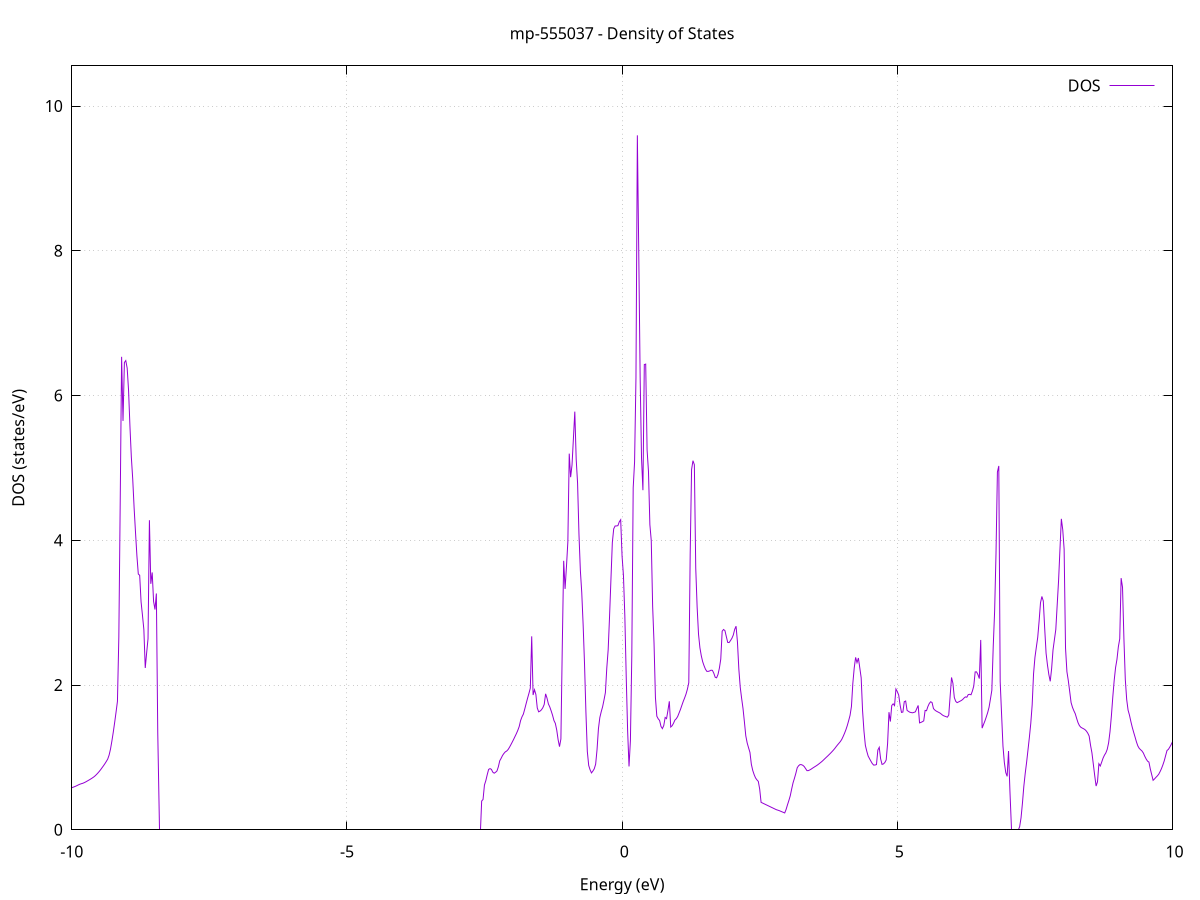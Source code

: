 set title 'mp-555037 - Density of States'
set xlabel 'Energy (eV)'
set ylabel 'DOS (states/eV)'
set grid
set xrange [-10:10]
set yrange [0:10.555]
set xzeroaxis lt -1
set terminal png size 800,600
set output 'mp-555037_dos_gnuplot.png'
plot '-' using 1:2 with lines title 'DOS'
-33.697300 0.000000
-33.672000 0.000000
-33.646700 0.000000
-33.621500 0.000000
-33.596200 0.000000
-33.571000 0.000000
-33.545700 0.000000
-33.520400 0.000000
-33.495200 0.000000
-33.469900 0.000000
-33.444700 0.000000
-33.419400 0.000000
-33.394100 0.000000
-33.368900 0.000000
-33.343600 0.000000
-33.318400 0.000000
-33.293100 0.000000
-33.267800 0.000000
-33.242600 0.000000
-33.217300 0.000000
-33.192100 0.000000
-33.166800 0.000000
-33.141500 0.000000
-33.116300 0.000000
-33.091000 0.000000
-33.065800 0.000000
-33.040500 0.000000
-33.015300 0.000000
-32.990000 0.000000
-32.964700 0.000000
-32.939500 0.000000
-32.914200 0.000000
-32.889000 0.000000
-32.863700 0.000000
-32.838400 0.000000
-32.813200 0.000000
-32.787900 0.000000
-32.762700 0.000000
-32.737400 0.000000
-32.712100 0.000000
-32.686900 0.000000
-32.661600 0.000000
-32.636400 0.000000
-32.611100 0.000000
-32.585800 0.000000
-32.560600 0.000000
-32.535300 0.000000
-32.510100 0.000000
-32.484800 0.000000
-32.459600 0.000000
-32.434300 0.000000
-32.409000 0.000000
-32.383800 0.000000
-32.358500 0.000000
-32.333300 0.000000
-32.308000 0.000000
-32.282700 0.000000
-32.257500 0.000000
-32.232200 0.000000
-32.207000 0.000000
-32.181700 0.000000
-32.156400 0.000000
-32.131200 0.000000
-32.105900 0.000000
-32.080700 0.000000
-32.055400 0.000000
-32.030100 0.000000
-32.004900 0.000000
-31.979600 0.000000
-31.954400 0.000000
-31.929100 0.000000
-31.903800 0.000000
-31.878600 0.000000
-31.853300 0.000000
-31.828100 0.000000
-31.802800 0.000000
-31.777600 0.000000
-31.752300 0.000000
-31.727000 0.000000
-31.701800 0.000000
-31.676500 0.000000
-31.651300 0.000000
-31.626000 0.000000
-31.600700 0.000000
-31.575500 0.000000
-31.550200 0.000000
-31.525000 0.000000
-31.499700 0.000000
-31.474400 0.000000
-31.449200 0.000000
-31.423900 0.000000
-31.398700 11.119200
-31.373400 16.165700
-31.348100 16.963700
-31.322900 7.646800
-31.297600 8.589100
-31.272400 9.965800
-31.247100 12.276600
-31.221800 16.654300
-31.196600 27.971800
-31.171300 17.154400
-31.146100 14.366000
-31.120800 24.128400
-31.095600 72.567400
-31.070300 0.000000
-31.045000 0.000000
-31.019800 0.000000
-30.994500 0.000000
-30.969300 0.000000
-30.944000 0.000000
-30.918700 0.000000
-30.893500 0.000000
-30.868200 0.000000
-30.843000 0.000000
-30.817700 0.000000
-30.792400 0.000000
-30.767200 0.000000
-30.741900 0.000000
-30.716700 0.000000
-30.691400 0.000000
-30.666100 0.000000
-30.640900 0.000000
-30.615600 0.000000
-30.590400 0.000000
-30.565100 0.000000
-30.539800 0.000000
-30.514600 0.000000
-30.489300 0.000000
-30.464100 0.000000
-30.438800 0.000000
-30.413600 0.000000
-30.388300 0.000000
-30.363000 0.000000
-30.337800 0.000000
-30.312500 0.000000
-30.287300 0.000000
-30.262000 0.000000
-30.236700 0.000000
-30.211500 0.000000
-30.186200 0.000000
-30.161000 0.000000
-30.135700 0.000000
-30.110400 0.000000
-30.085200 0.000000
-30.059900 0.000000
-30.034700 0.000000
-30.009400 0.000000
-29.984100 0.000000
-29.958900 0.000000
-29.933600 0.000000
-29.908400 0.000000
-29.883100 0.000000
-29.857800 0.000000
-29.832600 0.000000
-29.807300 0.000000
-29.782100 0.000000
-29.756800 0.000000
-29.731600 0.000000
-29.706300 0.000000
-29.681000 0.000000
-29.655800 0.000000
-29.630500 0.000000
-29.605300 0.000000
-29.580000 0.000000
-29.554700 0.000000
-29.529500 0.000000
-29.504200 0.000000
-29.479000 0.000000
-29.453700 0.000000
-29.428400 0.000000
-29.403200 0.000000
-29.377900 0.000000
-29.352700 0.000000
-29.327400 0.000000
-29.302100 0.000000
-29.276900 0.000000
-29.251600 0.000000
-29.226400 0.000000
-29.201100 0.000000
-29.175800 0.000000
-29.150600 0.000000
-29.125300 0.000000
-29.100100 0.000000
-29.074800 0.000000
-29.049600 0.000000
-29.024300 0.000000
-28.999000 0.000000
-28.973800 0.000000
-28.948500 0.000000
-28.923300 0.000000
-28.898000 0.000000
-28.872700 0.000000
-28.847500 0.000000
-28.822200 0.000000
-28.797000 0.000000
-28.771700 0.000000
-28.746400 0.000000
-28.721200 0.000000
-28.695900 0.000000
-28.670700 0.000000
-28.645400 0.000000
-28.620100 0.000000
-28.594900 0.000000
-28.569600 0.000000
-28.544400 0.000000
-28.519100 0.000000
-28.493800 0.000000
-28.468600 0.000000
-28.443300 0.000000
-28.418100 0.000000
-28.392800 0.000000
-28.367600 0.000000
-28.342300 0.000000
-28.317000 0.000000
-28.291800 0.000000
-28.266500 0.000000
-28.241300 0.000000
-28.216000 0.000000
-28.190700 0.000000
-28.165500 0.000000
-28.140200 0.000000
-28.115000 0.000000
-28.089700 0.000000
-28.064400 0.000000
-28.039200 0.000000
-28.013900 0.000000
-27.988700 0.000000
-27.963400 0.000000
-27.938100 0.000000
-27.912900 0.000000
-27.887600 0.000000
-27.862400 0.000000
-27.837100 0.000000
-27.811800 0.000000
-27.786600 0.000000
-27.761300 0.000000
-27.736100 0.000000
-27.710800 0.000000
-27.685600 0.000000
-27.660300 0.000000
-27.635000 0.000000
-27.609800 0.000000
-27.584500 0.000000
-27.559300 0.000000
-27.534000 0.000000
-27.508700 0.000000
-27.483500 0.000000
-27.458200 0.000000
-27.433000 0.000000
-27.407700 0.000000
-27.382400 0.000000
-27.357200 0.000000
-27.331900 0.000000
-27.306700 0.000000
-27.281400 0.000000
-27.256100 0.000000
-27.230900 0.000000
-27.205600 0.000000
-27.180400 0.000000
-27.155100 0.000000
-27.129800 0.000000
-27.104600 0.000000
-27.079300 0.000000
-27.054100 0.000000
-27.028800 0.000000
-27.003600 0.000000
-26.978300 0.000000
-26.953000 0.000000
-26.927800 0.000000
-26.902500 0.000000
-26.877300 0.000000
-26.852000 0.000000
-26.826700 0.000000
-26.801500 0.000000
-26.776200 0.000000
-26.751000 0.000000
-26.725700 0.000000
-26.700400 0.000000
-26.675200 0.000000
-26.649900 0.000000
-26.624700 0.000000
-26.599400 0.000000
-26.574100 0.000000
-26.548900 0.000000
-26.523600 0.000000
-26.498400 0.000000
-26.473100 0.000000
-26.447800 0.000000
-26.422600 0.000000
-26.397300 0.000000
-26.372100 0.000000
-26.346800 0.000000
-26.321600 0.000000
-26.296300 0.000000
-26.271000 0.000000
-26.245800 0.000000
-26.220500 0.000000
-26.195300 0.000000
-26.170000 0.000000
-26.144700 0.000000
-26.119500 0.000000
-26.094200 0.000000
-26.069000 0.000000
-26.043700 0.000000
-26.018400 0.000000
-25.993200 0.000000
-25.967900 0.000000
-25.942700 0.000000
-25.917400 0.000000
-25.892100 0.000000
-25.866900 0.000000
-25.841600 0.000000
-25.816400 0.000000
-25.791100 0.000000
-25.765800 0.000000
-25.740600 0.000000
-25.715300 0.000000
-25.690100 0.000000
-25.664800 0.000000
-25.639600 0.000000
-25.614300 0.000000
-25.589000 0.000000
-25.563800 0.000000
-25.538500 0.000000
-25.513300 0.000000
-25.488000 0.000000
-25.462700 0.000000
-25.437500 0.000000
-25.412200 0.000000
-25.387000 0.000000
-25.361700 0.000000
-25.336400 0.000000
-25.311200 0.000000
-25.285900 0.000000
-25.260700 0.000000
-25.235400 0.000000
-25.210100 0.000000
-25.184900 0.000000
-25.159600 0.000000
-25.134400 0.000000
-25.109100 0.000000
-25.083800 0.000000
-25.058600 0.000000
-25.033300 0.000000
-25.008100 0.000000
-24.982800 0.000000
-24.957600 0.000000
-24.932300 0.000000
-24.907000 0.000000
-24.881800 0.000000
-24.856500 0.000000
-24.831300 0.000000
-24.806000 0.000000
-24.780700 0.000000
-24.755500 0.000000
-24.730200 0.000000
-24.705000 0.000000
-24.679700 0.000000
-24.654400 0.000000
-24.629200 0.000000
-24.603900 0.000000
-24.578700 0.000000
-24.553400 0.000000
-24.528100 0.000000
-24.502900 0.000000
-24.477600 0.000000
-24.452400 0.000000
-24.427100 0.000000
-24.401800 0.000000
-24.376600 0.000000
-24.351300 0.000000
-24.326100 0.000000
-24.300800 0.000000
-24.275600 0.000000
-24.250300 0.000000
-24.225000 0.000000
-24.199800 0.000000
-24.174500 0.000000
-24.149300 0.000000
-24.124000 0.000000
-24.098700 0.000000
-24.073500 0.000000
-24.048200 0.000000
-24.023000 0.000000
-23.997700 0.000000
-23.972400 0.000000
-23.947200 0.000000
-23.921900 0.000000
-23.896700 0.000000
-23.871400 0.000000
-23.846100 0.000000
-23.820900 0.000000
-23.795600 0.000000
-23.770400 0.000000
-23.745100 0.000000
-23.719800 0.000000
-23.694600 0.000000
-23.669300 0.000000
-23.644100 0.000000
-23.618800 0.000000
-23.593600 0.000000
-23.568300 0.000000
-23.543000 0.000000
-23.517800 0.000000
-23.492500 0.000000
-23.467300 0.000000
-23.442000 0.000000
-23.416700 0.000000
-23.391500 0.000000
-23.366200 0.000000
-23.341000 0.000000
-23.315700 0.000000
-23.290400 0.000000
-23.265200 0.000000
-23.239900 0.000000
-23.214700 0.000000
-23.189400 0.000000
-23.164100 0.000000
-23.138900 0.000000
-23.113600 0.000000
-23.088400 0.000000
-23.063100 0.000000
-23.037900 0.000000
-23.012600 0.000000
-22.987300 0.000000
-22.962100 0.000000
-22.936800 0.000000
-22.911600 0.000000
-22.886300 0.000000
-22.861000 0.000000
-22.835800 0.000000
-22.810500 0.000000
-22.785300 0.000000
-22.760000 0.000000
-22.734700 0.000000
-22.709500 0.000000
-22.684200 0.000000
-22.659000 0.000000
-22.633700 0.000000
-22.608400 0.000000
-22.583200 0.000000
-22.557900 0.000000
-22.532700 0.000000
-22.507400 0.000000
-22.482100 0.000000
-22.456900 0.000000
-22.431600 0.000000
-22.406400 0.000000
-22.381100 0.000000
-22.355900 0.000000
-22.330600 0.000000
-22.305300 0.000000
-22.280100 0.000000
-22.254800 0.000000
-22.229600 0.000000
-22.204300 0.000000
-22.179000 0.000000
-22.153800 0.000000
-22.128500 0.000000
-22.103300 0.000000
-22.078000 0.000000
-22.052700 0.000000
-22.027500 0.000000
-22.002200 0.000000
-21.977000 0.000000
-21.951700 0.000000
-21.926400 0.000000
-21.901200 0.000000
-21.875900 0.000000
-21.850700 0.000000
-21.825400 0.000000
-21.800100 0.000000
-21.774900 0.000000
-21.749600 0.000000
-21.724400 0.000000
-21.699100 0.000000
-21.673900 0.000000
-21.648600 0.000000
-21.623300 0.000000
-21.598100 0.000000
-21.572800 0.000000
-21.547600 0.000000
-21.522300 0.000000
-21.497000 0.000000
-21.471800 0.000000
-21.446500 0.000000
-21.421300 0.000000
-21.396000 0.000000
-21.370700 0.000000
-21.345500 0.000000
-21.320200 0.000000
-21.295000 0.000000
-21.269700 0.000000
-21.244400 0.000000
-21.219200 0.000000
-21.193900 0.000000
-21.168700 0.000000
-21.143400 0.000000
-21.118100 0.000000
-21.092900 0.000000
-21.067600 0.000000
-21.042400 0.000000
-21.017100 0.000000
-20.991900 0.000000
-20.966600 0.000000
-20.941300 0.000000
-20.916100 0.000000
-20.890800 0.000000
-20.865600 0.000000
-20.840300 0.000000
-20.815000 0.000000
-20.789800 0.000000
-20.764500 0.000000
-20.739300 0.000000
-20.714000 0.000000
-20.688700 0.000000
-20.663500 0.000000
-20.638200 0.000000
-20.613000 0.000000
-20.587700 0.000000
-20.562400 0.000000
-20.537200 0.000000
-20.511900 0.000000
-20.486700 0.000000
-20.461400 0.000000
-20.436100 0.000000
-20.410900 0.000000
-20.385600 0.000000
-20.360400 0.000000
-20.335100 0.000000
-20.309900 0.000000
-20.284600 0.000000
-20.259300 0.000000
-20.234100 0.000000
-20.208800 0.000000
-20.183600 0.000000
-20.158300 0.000000
-20.133000 0.000000
-20.107800 0.000000
-20.082500 0.000000
-20.057300 0.000000
-20.032000 0.000000
-20.006700 0.000000
-19.981500 0.000000
-19.956200 0.000000
-19.931000 0.000000
-19.905700 0.000000
-19.880400 0.000000
-19.855200 0.000000
-19.829900 0.000000
-19.804700 0.000000
-19.779400 0.000000
-19.754100 0.000000
-19.728900 0.000000
-19.703600 0.000000
-19.678400 0.000000
-19.653100 0.000000
-19.627900 0.000000
-19.602600 0.000000
-19.577300 0.000000
-19.552100 0.000000
-19.526800 0.000000
-19.501600 0.000000
-19.476300 0.000000
-19.451000 0.000000
-19.425800 0.000000
-19.400500 0.000000
-19.375300 0.000000
-19.350000 0.000000
-19.324700 0.000000
-19.299500 0.000000
-19.274200 0.000000
-19.249000 0.000000
-19.223700 0.000000
-19.198400 0.000000
-19.173200 0.000000
-19.147900 0.000000
-19.122700 0.000000
-19.097400 0.000000
-19.072100 0.000000
-19.046900 0.000000
-19.021600 0.000000
-18.996400 0.000000
-18.971100 0.000000
-18.945900 0.000000
-18.920600 0.000000
-18.895300 0.000000
-18.870100 0.000000
-18.844800 0.000000
-18.819600 0.000000
-18.794300 0.000000
-18.769000 0.000000
-18.743800 0.000000
-18.718500 0.000000
-18.693300 0.000000
-18.668000 0.000000
-18.642700 0.000000
-18.617500 0.000000
-18.592200 0.000000
-18.567000 0.000000
-18.541700 0.000000
-18.516400 0.000000
-18.491200 0.000000
-18.465900 0.000000
-18.440700 0.000000
-18.415400 0.000000
-18.390100 0.000000
-18.364900 0.000000
-18.339600 0.000000
-18.314400 0.000000
-18.289100 0.000000
-18.263900 0.000000
-18.238600 0.000000
-18.213300 0.000000
-18.188100 0.000000
-18.162800 0.000000
-18.137600 0.000000
-18.112300 0.000000
-18.087000 0.000000
-18.061800 0.000000
-18.036500 0.000000
-18.011300 0.000000
-17.986000 0.000000
-17.960700 0.000000
-17.935500 0.000000
-17.910200 0.000000
-17.885000 0.000000
-17.859700 0.000000
-17.834400 0.000000
-17.809200 0.000000
-17.783900 0.000000
-17.758700 0.000000
-17.733400 0.000000
-17.708100 0.000000
-17.682900 0.000000
-17.657600 0.000000
-17.632400 0.000000
-17.607100 0.000000
-17.581900 0.000000
-17.556600 0.000000
-17.531300 0.000000
-17.506100 0.000000
-17.480800 0.000000
-17.455600 0.000000
-17.430300 0.000000
-17.405000 0.000000
-17.379800 0.000000
-17.354500 0.000000
-17.329300 0.000000
-17.304000 0.000000
-17.278700 0.000000
-17.253500 0.000000
-17.228200 0.000000
-17.203000 0.000000
-17.177700 0.000000
-17.152400 0.000000
-17.127200 0.000000
-17.101900 0.000000
-17.076700 0.000000
-17.051400 0.000000
-17.026100 0.000000
-17.000900 0.000000
-16.975600 0.000000
-16.950400 0.000000
-16.925100 0.000000
-16.899900 0.000000
-16.874600 0.000000
-16.849300 0.000000
-16.824100 0.000000
-16.798800 0.000000
-16.773600 0.000000
-16.748300 0.000000
-16.723000 0.000000
-16.697800 0.000000
-16.672500 0.000000
-16.647300 0.000000
-16.622000 0.000000
-16.596700 0.000000
-16.571500 0.000000
-16.546200 0.000000
-16.521000 0.000000
-16.495700 0.000000
-16.470400 0.000000
-16.445200 0.000000
-16.419900 0.000000
-16.394700 0.000000
-16.369400 0.000000
-16.344100 0.000000
-16.318900 0.000000
-16.293600 0.000000
-16.268400 0.000000
-16.243100 0.000000
-16.217900 0.000000
-16.192600 0.000000
-16.167300 0.000000
-16.142100 0.000000
-16.116800 0.000000
-16.091600 0.000000
-16.066300 0.000000
-16.041000 0.000000
-16.015800 0.000000
-15.990500 0.000000
-15.965300 0.000000
-15.940000 0.000000
-15.914700 0.000000
-15.889500 0.000000
-15.864200 0.000000
-15.839000 0.000000
-15.813700 0.000000
-15.788400 0.000000
-15.763200 0.000000
-15.737900 0.000000
-15.712700 0.000000
-15.687400 0.000000
-15.662100 0.000000
-15.636900 0.000000
-15.611600 0.000000
-15.586400 0.000000
-15.561100 0.000000
-15.535900 0.000000
-15.510600 0.000000
-15.485300 0.000000
-15.460100 0.000000
-15.434800 0.000000
-15.409600 0.000000
-15.384300 0.000000
-15.359000 0.000000
-15.333800 0.000000
-15.308500 0.000000
-15.283300 0.000000
-15.258000 0.000000
-15.232700 0.000000
-15.207500 0.000000
-15.182200 0.000000
-15.157000 0.000000
-15.131700 0.000000
-15.106400 0.000000
-15.081200 0.000000
-15.055900 0.000000
-15.030700 0.000000
-15.005400 0.000000
-14.980100 0.000000
-14.954900 0.000000
-14.929600 0.000000
-14.904400 0.000000
-14.879100 0.000000
-14.853900 0.000000
-14.828600 0.000000
-14.803300 0.000000
-14.778100 0.000000
-14.752800 0.000000
-14.727600 0.000000
-14.702300 0.000000
-14.677000 0.000000
-14.651800 0.000000
-14.626500 0.000000
-14.601300 0.000000
-14.576000 0.000000
-14.550700 0.000000
-14.525500 0.000000
-14.500200 0.000000
-14.475000 0.000000
-14.449700 0.000000
-14.424400 0.000000
-14.399200 0.000000
-14.373900 0.000000
-14.348700 0.000000
-14.323400 0.000000
-14.298100 0.000000
-14.272900 0.000000
-14.247600 0.000000
-14.222400 0.000000
-14.197100 0.000000
-14.171900 0.000000
-14.146600 0.000000
-14.121300 0.000000
-14.096100 0.000000
-14.070800 0.000000
-14.045600 0.000000
-14.020300 0.000000
-13.995000 0.000000
-13.969800 0.000000
-13.944500 0.000000
-13.919300 0.000000
-13.894000 0.000000
-13.868700 0.000000
-13.843500 0.000000
-13.818200 0.000000
-13.793000 0.000000
-13.767700 0.000000
-13.742400 0.000000
-13.717200 0.000000
-13.691900 0.000000
-13.666700 0.000000
-13.641400 0.000000
-13.616100 0.000000
-13.590900 0.000000
-13.565600 0.000000
-13.540400 0.000000
-13.515100 0.000000
-13.489900 0.000000
-13.464600 0.000000
-13.439300 0.000000
-13.414100 0.000000
-13.388800 0.000000
-13.363600 0.000000
-13.338300 0.000000
-13.313000 0.000000
-13.287800 0.000000
-13.262500 0.000000
-13.237300 0.000000
-13.212000 0.000000
-13.186700 0.000000
-13.161500 0.000000
-13.136200 0.000000
-13.111000 0.000000
-13.085700 0.000000
-13.060400 0.000000
-13.035200 0.000000
-13.009900 0.000000
-12.984700 0.000000
-12.959400 0.000000
-12.934200 0.000000
-12.908900 0.000000
-12.883600 0.000000
-12.858400 0.000000
-12.833100 0.000000
-12.807900 0.000000
-12.782600 0.000000
-12.757300 0.000000
-12.732100 0.000000
-12.706800 0.000000
-12.681600 0.000000
-12.656300 0.000000
-12.631000 0.000000
-12.605800 0.000000
-12.580500 0.000000
-12.555300 0.000000
-12.530000 0.000000
-12.504700 0.000000
-12.479500 0.000000
-12.454200 0.000000
-12.429000 0.000000
-12.403700 0.000000
-12.378400 0.000000
-12.353200 0.000000
-12.327900 0.000000
-12.302700 0.000000
-12.277400 0.000000
-12.252200 0.000000
-12.226900 0.000000
-12.201600 0.000000
-12.176400 0.000000
-12.151100 0.000000
-12.125900 0.000000
-12.100600 0.000000
-12.075300 0.000000
-12.050100 0.000000
-12.024800 0.000000
-11.999600 0.000000
-11.974300 0.000000
-11.949000 0.000000
-11.923800 0.000000
-11.898500 0.000000
-11.873300 0.000000
-11.848000 0.000000
-11.822700 0.000000
-11.797500 0.000000
-11.772200 0.000000
-11.747000 0.000000
-11.721700 0.000000
-11.696400 0.000000
-11.671200 0.000000
-11.645900 0.000000
-11.620700 0.000000
-11.595400 0.000000
-11.570200 0.000000
-11.544900 0.000000
-11.519600 0.000000
-11.494400 0.000000
-11.469100 0.000000
-11.443900 0.000000
-11.418600 0.000000
-11.393300 0.000000
-11.368100 0.000000
-11.342800 0.000000
-11.317600 0.000000
-11.292300 0.000000
-11.267000 0.000000
-11.241800 0.000000
-11.216500 0.000000
-11.191300 0.000000
-11.166000 0.000000
-11.140700 0.000000
-11.115500 0.000000
-11.090200 0.000000
-11.065000 0.000000
-11.039700 0.000000
-11.014400 0.000000
-10.989200 0.000000
-10.963900 0.000000
-10.938700 0.000000
-10.913400 0.000000
-10.888200 0.000000
-10.862900 0.000000
-10.837600 0.000000
-10.812400 0.000000
-10.787100 0.000000
-10.761900 0.000000
-10.736600 0.000000
-10.711300 0.000000
-10.686100 0.000000
-10.660800 0.000000
-10.635600 0.000000
-10.610300 0.000000
-10.585000 0.000000
-10.559800 0.000000
-10.534500 0.136400
-10.509300 0.309400
-10.484000 0.471600
-10.458700 0.473500
-10.433500 0.512300
-10.408200 0.524600
-10.383000 0.518500
-10.357700 0.504600
-10.332400 0.511200
-10.307200 0.529000
-10.281900 0.544100
-10.256700 0.543400
-10.231400 0.540400
-10.206200 0.535200
-10.180900 0.539900
-10.155600 0.547400
-10.130400 0.558300
-10.105100 0.569500
-10.079900 0.576400
-10.054600 0.577500
-10.029300 0.577200
-10.004100 0.580100
-9.978800 0.587100
-9.953600 0.594400
-9.928300 0.602500
-9.903000 0.611500
-9.877800 0.621300
-9.852500 0.629500
-9.827300 0.636400
-9.802000 0.641800
-9.776700 0.650000
-9.751500 0.659400
-9.726200 0.670300
-9.701000 0.681400
-9.675700 0.692600
-9.650400 0.704400
-9.625200 0.716900
-9.599900 0.730300
-9.574700 0.746300
-9.549400 0.765200
-9.524200 0.785800
-9.498900 0.808200
-9.473600 0.832600
-9.448400 0.859100
-9.423100 0.885600
-9.397900 0.913800
-9.372600 0.944300
-9.347300 0.976800
-9.322100 1.031700
-9.296800 1.114100
-9.271600 1.225400
-9.246300 1.348500
-9.221000 1.482600
-9.195800 1.625500
-9.170500 1.774500
-9.145300 2.660000
-9.120000 4.532600
-9.094700 6.534900
-9.069500 5.649100
-9.044200 6.456800
-9.019000 6.483000
-8.993700 6.378700
-8.968400 6.070400
-8.943200 5.573600
-8.917900 5.147700
-8.892700 4.843200
-8.867400 4.444900
-8.842200 4.107600
-8.816900 3.787000
-8.791600 3.533700
-8.766400 3.516500
-8.741100 3.148300
-8.715900 2.964100
-8.690600 2.767100
-8.665300 2.235600
-8.640100 2.442800
-8.614800 2.639500
-8.589600 4.277700
-8.564300 3.398700
-8.539000 3.555700
-8.513800 3.155300
-8.488500 3.043300
-8.463300 3.264700
-8.438000 1.339300
-8.412700 0.000000
-8.387500 0.000000
-8.362200 0.000000
-8.337000 0.000000
-8.311700 0.000000
-8.286400 0.000000
-8.261200 0.000000
-8.235900 0.000000
-8.210700 0.000000
-8.185400 0.000000
-8.160200 0.000000
-8.134900 0.000000
-8.109600 0.000000
-8.084400 0.000000
-8.059100 0.000000
-8.033900 0.000000
-8.008600 0.000000
-7.983300 0.000000
-7.958100 0.000000
-7.932800 0.000000
-7.907600 0.000000
-7.882300 0.000000
-7.857000 0.000000
-7.831800 0.000000
-7.806500 0.000000
-7.781300 0.000000
-7.756000 0.000000
-7.730700 0.000000
-7.705500 0.000000
-7.680200 0.000000
-7.655000 0.000000
-7.629700 0.000000
-7.604400 0.000000
-7.579200 0.000000
-7.553900 0.000000
-7.528700 0.000000
-7.503400 0.000000
-7.478200 0.000000
-7.452900 0.000000
-7.427600 0.000000
-7.402400 0.000000
-7.377100 0.000000
-7.351900 0.000000
-7.326600 0.000000
-7.301300 0.000000
-7.276100 0.000000
-7.250800 0.000000
-7.225600 0.000000
-7.200300 0.000000
-7.175000 0.000000
-7.149800 0.000000
-7.124500 0.000000
-7.099300 0.000000
-7.074000 0.000000
-7.048700 0.000000
-7.023500 0.000000
-6.998200 0.000000
-6.973000 0.000000
-6.947700 0.000000
-6.922400 0.000000
-6.897200 0.000000
-6.871900 0.000000
-6.846700 0.000000
-6.821400 0.000000
-6.796200 0.000000
-6.770900 0.000000
-6.745600 0.000000
-6.720400 0.000000
-6.695100 0.000000
-6.669900 0.000000
-6.644600 0.000000
-6.619300 0.000000
-6.594100 0.000000
-6.568800 0.000000
-6.543600 0.000000
-6.518300 0.000000
-6.493000 0.000000
-6.467800 0.000000
-6.442500 0.000000
-6.417300 0.000000
-6.392000 0.000000
-6.366700 0.000000
-6.341500 0.000000
-6.316200 0.000000
-6.291000 0.000000
-6.265700 0.000000
-6.240400 0.000000
-6.215200 0.000000
-6.189900 0.000000
-6.164700 0.000000
-6.139400 0.000000
-6.114200 0.000000
-6.088900 0.000000
-6.063600 0.000000
-6.038400 0.000000
-6.013100 0.000000
-5.987900 0.000000
-5.962600 0.000000
-5.937300 0.000000
-5.912100 0.000000
-5.886800 0.000000
-5.861600 0.000000
-5.836300 0.000000
-5.811000 0.000000
-5.785800 0.000000
-5.760500 0.000000
-5.735300 0.000000
-5.710000 0.000000
-5.684700 0.000000
-5.659500 0.000000
-5.634200 0.000000
-5.609000 0.000000
-5.583700 0.000000
-5.558400 0.000000
-5.533200 0.000000
-5.507900 0.000000
-5.482700 0.000000
-5.457400 0.000000
-5.432200 0.000000
-5.406900 0.000000
-5.381600 0.000000
-5.356400 0.000000
-5.331100 0.000000
-5.305900 0.000000
-5.280600 0.000000
-5.255300 0.000000
-5.230100 0.000000
-5.204800 0.000000
-5.179600 0.000000
-5.154300 0.000000
-5.129000 0.000000
-5.103800 0.000000
-5.078500 0.000000
-5.053300 0.000000
-5.028000 0.000000
-5.002700 0.000000
-4.977500 0.000000
-4.952200 0.000000
-4.927000 0.000000
-4.901700 0.000000
-4.876400 0.000000
-4.851200 0.000000
-4.825900 0.000000
-4.800700 0.000000
-4.775400 0.000000
-4.750200 0.000000
-4.724900 0.000000
-4.699600 0.000000
-4.674400 0.000000
-4.649100 0.000000
-4.623900 0.000000
-4.598600 0.000000
-4.573300 0.000000
-4.548100 0.000000
-4.522800 0.000000
-4.497600 0.000000
-4.472300 0.000000
-4.447000 0.000000
-4.421800 0.000000
-4.396500 0.000000
-4.371300 0.000000
-4.346000 0.000000
-4.320700 0.000000
-4.295500 0.000000
-4.270200 0.000000
-4.245000 0.000000
-4.219700 0.000000
-4.194400 0.000000
-4.169200 0.000000
-4.143900 0.000000
-4.118700 0.000000
-4.093400 0.000000
-4.068200 0.000000
-4.042900 0.000000
-4.017600 0.000000
-3.992400 0.000000
-3.967100 0.000000
-3.941900 0.000000
-3.916600 0.000000
-3.891300 0.000000
-3.866100 0.000000
-3.840800 0.000000
-3.815600 0.000000
-3.790300 0.000000
-3.765000 0.000000
-3.739800 0.000000
-3.714500 0.000000
-3.689300 0.000000
-3.664000 0.000000
-3.638700 0.000000
-3.613500 0.000000
-3.588200 0.000000
-3.563000 0.000000
-3.537700 0.000000
-3.512400 0.000000
-3.487200 0.000000
-3.461900 0.000000
-3.436700 0.000000
-3.411400 0.000000
-3.386200 0.000000
-3.360900 0.000000
-3.335600 0.000000
-3.310400 0.000000
-3.285100 0.000000
-3.259900 0.000000
-3.234600 0.000000
-3.209300 0.000000
-3.184100 0.000000
-3.158800 0.000000
-3.133600 0.000000
-3.108300 0.000000
-3.083000 0.000000
-3.057800 0.000000
-3.032500 0.000000
-3.007300 0.000000
-2.982000 0.000000
-2.956700 0.000000
-2.931500 0.000000
-2.906200 0.000000
-2.881000 0.000000
-2.855700 0.000000
-2.830500 0.000000
-2.805200 0.000000
-2.779900 0.000000
-2.754700 0.000000
-2.729400 0.000000
-2.704200 0.000000
-2.678900 0.000000
-2.653600 0.000000
-2.628400 0.000000
-2.603100 0.000000
-2.577900 0.000000
-2.552600 0.396700
-2.527300 0.419300
-2.502100 0.618300
-2.476800 0.679000
-2.451600 0.760600
-2.426300 0.833800
-2.401000 0.845100
-2.375800 0.834900
-2.350500 0.796200
-2.325300 0.781700
-2.300000 0.794500
-2.274700 0.812400
-2.249500 0.869600
-2.224200 0.953000
-2.199000 0.987300
-2.173700 1.026300
-2.148500 1.054300
-2.123200 1.076400
-2.097900 1.087900
-2.072700 1.108300
-2.047400 1.139500
-2.022200 1.174700
-1.996900 1.211600
-1.971600 1.249500
-1.946400 1.289600
-1.921100 1.329400
-1.895900 1.374000
-1.870600 1.426300
-1.845300 1.508800
-1.820100 1.560300
-1.794800 1.598100
-1.769600 1.668700
-1.744300 1.743800
-1.719000 1.816200
-1.693800 1.884200
-1.668500 1.957200
-1.643300 2.672300
-1.618000 1.862100
-1.592700 1.935000
-1.567500 1.869900
-1.542200 1.683300
-1.517000 1.629900
-1.491700 1.639700
-1.466500 1.657500
-1.441200 1.686500
-1.415900 1.732000
-1.390700 1.878400
-1.365400 1.819400
-1.340200 1.739100
-1.314900 1.697600
-1.289600 1.642300
-1.264400 1.582400
-1.239100 1.509600
-1.213900 1.470100
-1.188600 1.378000
-1.163300 1.244300
-1.138100 1.148700
-1.112800 1.255200
-1.087600 2.539200
-1.062300 3.716400
-1.037000 3.328000
-1.011800 3.636200
-0.986500 3.977500
-0.961300 5.197700
-0.936000 4.872100
-0.910700 5.040500
-0.885500 5.405400
-0.860200 5.777400
-0.835000 5.118600
-0.809700 4.788300
-0.784500 4.083200
-0.759200 3.583000
-0.733900 3.277300
-0.708700 2.830800
-0.683400 2.287400
-0.658200 1.622100
-0.632900 1.083300
-0.607600 0.888600
-0.582400 0.828300
-0.557100 0.785800
-0.531900 0.810800
-0.506600 0.842800
-0.481300 0.906900
-0.456100 1.108000
-0.430800 1.396900
-0.405600 1.549700
-0.380300 1.631000
-0.355000 1.699700
-0.329800 1.793000
-0.304500 1.894200
-0.279300 2.231400
-0.254000 2.486400
-0.228700 2.948100
-0.203500 3.463400
-0.178200 3.969400
-0.153000 4.158500
-0.127700 4.197900
-0.102500 4.198300
-0.077200 4.202100
-0.051900 4.255000
-0.026700 4.283800
-0.001400 3.781600
0.023800 3.513400
0.049100 2.949900
0.074400 2.107400
0.099600 1.366900
0.124900 0.874800
0.150100 1.231400
0.175400 2.404900
0.200700 4.723700
0.225900 5.082800
0.251200 6.247400
0.276400 9.595000
0.301700 7.984900
0.327000 6.261700
0.352200 5.133200
0.377500 4.692500
0.402700 6.428400
0.428000 6.434300
0.453300 5.247500
0.478500 4.950400
0.503800 4.216000
0.529000 3.996300
0.554300 3.084600
0.579500 2.576300
0.604800 1.826400
0.630100 1.569400
0.655300 1.533200
0.680600 1.510100
0.705800 1.428600
0.731100 1.397500
0.756400 1.440600
0.781600 1.551900
0.806900 1.536000
0.832100 1.648700
0.857400 1.775300
0.882700 1.419800
0.907900 1.437500
0.933200 1.471600
0.958400 1.515300
0.983700 1.534400
1.009000 1.565300
1.034200 1.613600
1.059500 1.662400
1.084700 1.718500
1.110000 1.773400
1.135300 1.821800
1.160500 1.874700
1.185800 1.943000
1.211000 2.032100
1.236300 3.811100
1.261500 4.976700
1.286800 5.099800
1.312100 5.043600
1.337300 3.614800
1.362600 3.075600
1.387800 2.701600
1.413100 2.514800
1.438400 2.403000
1.463600 2.321300
1.488900 2.265100
1.514100 2.218400
1.539400 2.188400
1.564700 2.188500
1.589900 2.194800
1.615200 2.205100
1.640400 2.202400
1.665700 2.162500
1.691000 2.107000
1.716200 2.099800
1.741500 2.145300
1.766700 2.232600
1.792000 2.358300
1.817300 2.743800
1.842500 2.767500
1.867800 2.751900
1.893000 2.668900
1.918300 2.588700
1.943500 2.586700
1.968800 2.614500
1.994100 2.645500
2.019300 2.690100
2.044600 2.768500
2.069800 2.813000
2.095100 2.595400
2.120400 2.219600
2.145600 1.970300
2.170900 1.816000
2.196100 1.676500
2.221400 1.491800
2.246700 1.298000
2.271900 1.199900
2.297200 1.132200
2.322400 1.068700
2.347700 0.904400
2.373000 0.819800
2.398200 0.762500
2.423500 0.716800
2.448700 0.689900
2.474000 0.668700
2.499300 0.561800
2.524500 0.379200
2.549800 0.369900
2.575000 0.360700
2.600300 0.351400
2.625500 0.342100
2.650800 0.332900
2.676100 0.323600
2.701300 0.314400
2.726600 0.305100
2.751800 0.295900
2.777100 0.286600
2.802400 0.277400
2.827600 0.271400
2.852900 0.264900
2.878100 0.256700
2.903400 0.248600
2.928700 0.240600
2.953900 0.232500
2.979200 0.281400
3.004400 0.345100
3.029700 0.405100
3.055000 0.470300
3.080200 0.562700
3.105500 0.649100
3.130700 0.711100
3.156000 0.779500
3.181300 0.857500
3.206500 0.885000
3.231800 0.900600
3.257000 0.899600
3.282300 0.891300
3.307500 0.874700
3.332800 0.846000
3.358100 0.817600
3.383300 0.817400
3.408600 0.826400
3.433800 0.837800
3.459100 0.851100
3.484400 0.863500
3.509600 0.875700
3.534900 0.887700
3.560100 0.901600
3.585400 0.916400
3.610700 0.931900
3.635900 0.947800
3.661200 0.966200
3.686400 0.984600
3.711700 1.002900
3.737000 1.020900
3.762200 1.039800
3.787500 1.059000
3.812700 1.079100
3.838000 1.100200
3.863300 1.123100
3.888500 1.148500
3.913800 1.172700
3.939000 1.195400
3.964300 1.218400
3.989500 1.247300
4.014800 1.287800
4.040100 1.331900
4.065300 1.381400
4.090600 1.439400
4.115800 1.507800
4.141100 1.581100
4.166400 1.704100
4.191600 2.022500
4.216900 2.235400
4.242100 2.382000
4.267400 2.309500
4.292700 2.373100
4.317900 2.238300
4.343200 2.099400
4.368400 1.647100
4.393700 1.365600
4.419000 1.168000
4.444200 1.087400
4.469500 1.019100
4.494700 0.982700
4.520000 0.947800
4.545300 0.914700
4.570500 0.894000
4.595800 0.894600
4.621000 0.901100
4.646300 1.101700
4.671500 1.139200
4.696800 0.980500
4.722100 0.903500
4.747300 0.909700
4.772600 0.928700
4.797800 0.964500
4.823100 1.190400
4.848400 1.624900
4.873600 1.495600
4.898900 1.717400
4.924100 1.740200
4.949400 1.716400
4.974700 1.944800
4.999900 1.908900
5.025200 1.861200
5.050400 1.724100
5.075700 1.621800
5.101000 1.626600
5.126200 1.769200
5.151500 1.779200
5.176700 1.650900
5.202000 1.636100
5.227300 1.624300
5.252500 1.619500
5.277800 1.616400
5.303000 1.622400
5.328300 1.629900
5.353500 1.674900
5.378800 1.717800
5.404100 1.476900
5.429300 1.483700
5.454600 1.493200
5.479800 1.504900
5.505100 1.649100
5.530400 1.645400
5.555600 1.703200
5.580900 1.745300
5.606100 1.769100
5.631400 1.757900
5.656700 1.674400
5.681900 1.654100
5.707200 1.640000
5.732400 1.629800
5.757700 1.620000
5.783000 1.609000
5.808200 1.592200
5.833500 1.578500
5.858700 1.570400
5.884000 1.563100
5.909300 1.556100
5.934500 1.585500
5.959800 1.847000
5.985000 2.104400
6.010300 2.023600
6.035500 1.828000
6.060800 1.775000
6.086100 1.756600
6.111300 1.765600
6.136600 1.775600
6.161800 1.785700
6.187100 1.799900
6.212400 1.820700
6.237600 1.836000
6.262900 1.831500
6.288100 1.867000
6.313400 1.871800
6.338700 1.865400
6.363900 1.915900
6.389200 1.986800
6.414400 2.181100
6.439700 2.181600
6.465000 2.143500
6.490200 2.089300
6.515500 2.622800
6.540700 1.404200
6.566000 1.454500
6.591300 1.502900
6.616500 1.559400
6.641800 1.619500
6.667000 1.693600
6.692300 1.808300
6.717500 1.928200
6.742800 2.533900
6.768100 3.020800
6.793300 3.823500
6.818600 4.943000
6.843800 5.027200
6.869100 2.045800
6.894400 1.595800
6.919600 1.156300
6.944900 0.928100
6.970100 0.791200
6.995400 0.737900
7.020700 1.087800
7.045900 0.541700
7.071200 0.000000
7.096400 0.000000
7.121700 0.000000
7.147000 0.000000
7.172200 0.000000
7.197500 0.000000
7.222700 0.042600
7.248000 0.165400
7.273200 0.365300
7.298500 0.598600
7.323800 0.778600
7.349000 0.931100
7.374300 1.103800
7.399500 1.276800
7.424800 1.469600
7.450100 1.724300
7.475300 2.155500
7.500600 2.381500
7.525800 2.521500
7.551100 2.658800
7.576400 2.882900
7.601600 3.136700
7.626900 3.223600
7.652100 3.161300
7.677400 2.788400
7.702700 2.440800
7.727900 2.278000
7.753200 2.145000
7.778400 2.051000
7.803700 2.226600
7.829000 2.484400
7.854200 2.625800
7.879500 2.766400
7.904700 3.103700
7.930000 3.442800
7.955200 3.875600
7.980500 4.296000
8.005800 4.145100
8.031000 3.876500
8.056300 2.510200
8.081500 2.184800
8.106800 2.060800
8.132100 1.911300
8.157300 1.757800
8.182600 1.691800
8.207800 1.644500
8.233100 1.603400
8.258400 1.538700
8.283600 1.479600
8.308900 1.438900
8.334100 1.417100
8.359400 1.405400
8.384700 1.395800
8.409900 1.383600
8.435200 1.363600
8.460400 1.335200
8.485700 1.294500
8.511000 1.166700
8.536200 1.062400
8.561500 0.905800
8.586700 0.747200
8.612000 0.604000
8.637200 0.662300
8.662500 0.912500
8.687800 0.881500
8.713000 0.934100
8.738300 0.989700
8.763500 1.031000
8.788800 1.061900
8.814100 1.111700
8.839300 1.201800
8.864600 1.356800
8.889800 1.574600
8.915100 1.833800
8.940400 2.062700
8.965600 2.240300
8.990900 2.354700
9.016100 2.527800
9.041400 2.638200
9.066700 3.477400
9.091900 3.351600
9.117200 2.642400
9.142400 2.078000
9.167700 1.799000
9.193000 1.652900
9.218200 1.583700
9.243500 1.496100
9.268700 1.416500
9.294000 1.348100
9.319200 1.283200
9.344500 1.215100
9.369800 1.159600
9.395000 1.125400
9.420300 1.106100
9.445500 1.088600
9.470800 1.060300
9.496100 1.015700
9.521300 0.978300
9.546600 0.948500
9.571800 0.935100
9.597100 0.839000
9.622400 0.761300
9.647600 0.683500
9.672900 0.702100
9.698100 0.723600
9.723400 0.743400
9.748700 0.766300
9.773900 0.802700
9.799200 0.844300
9.824400 0.894400
9.849700 0.952100
9.875000 1.024300
9.900200 1.095300
9.925500 1.111200
9.950700 1.142400
9.976000 1.177800
10.001200 1.218500
10.026500 1.273000
10.051800 1.328300
10.077000 1.384000
10.102300 1.443100
10.127500 1.508800
10.152800 1.586900
10.178100 1.679100
10.203300 1.771400
10.228600 1.905300
10.253800 2.100000
10.279100 2.155700
10.304400 2.343300
10.329600 2.547100
10.354900 2.674300
10.380100 2.865200
10.405400 2.826900
10.430700 2.669400
10.455900 2.629400
10.481200 2.635000
10.506400 2.611300
10.531700 2.573000
10.557000 2.560800
10.582200 2.518400
10.607500 2.534200
10.632700 2.548600
10.658000 2.558800
10.683200 2.561500
10.708500 2.569900
10.733800 2.601100
10.759000 2.574500
10.784300 2.503500
10.809500 2.448200
10.834800 2.393200
10.860100 2.340300
10.885300 2.277400
10.910600 2.171000
10.935800 2.087700
10.961100 2.064700
10.986400 2.069900
11.011600 2.095300
11.036900 2.081700
11.062100 2.083900
11.087400 2.067800
11.112700 1.967600
11.137900 1.701800
11.163200 1.682500
11.188400 1.664100
11.213700 1.628500
11.239000 1.525000
11.264200 1.559300
11.289500 1.625300
11.314700 1.626500
11.340000 1.539000
11.365200 1.510300
11.390500 1.478000
11.415800 1.385300
11.441000 1.279400
11.466300 1.197700
11.491500 1.189700
11.516800 1.257700
11.542100 1.351200
11.567300 1.432300
11.592600 1.547700
11.617800 1.675300
11.643100 1.734900
11.668400 1.719500
11.693600 1.685000
11.718900 1.672200
11.744100 1.690800
11.769400 1.734000
11.794700 1.847800
11.819900 1.972100
11.845200 2.086300
11.870400 2.160500
11.895700 2.230800
11.921000 2.206700
11.946200 2.208500
11.971500 2.235400
11.996700 2.238800
12.022000 2.192800
12.047200 2.204900
12.072500 2.253600
12.097800 2.321700
12.123000 2.457400
12.148300 2.547000
12.173500 2.596000
12.198800 2.567200
12.224100 2.480800
12.249300 2.406600
12.274600 2.351100
12.299800 2.333700
12.325100 2.289600
12.350400 2.221900
12.375600 2.196100
12.400900 2.213300
12.426100 2.133200
12.451400 2.078600
12.476700 1.919800
12.501900 1.848900
12.527200 1.827200
12.552400 1.797300
12.577700 1.714700
12.603000 1.621000
12.628200 1.496300
12.653500 1.410400
12.678700 1.330300
12.704000 1.299900
12.729200 1.312700
12.754500 1.366800
12.779800 1.473500
12.805000 1.464700
12.830300 1.462700
12.855500 1.547100
12.880800 1.654200
12.906100 1.797000
12.931300 1.935200
12.956600 2.077700
12.981800 2.273600
13.007100 2.329700
13.032400 2.398000
13.057600 2.450900
13.082900 2.468100
13.108100 2.480100
13.133400 2.463000
13.158700 2.425400
13.183900 2.410500
13.209200 2.409300
13.234400 2.366800
13.259700 2.301700
13.285000 2.284400
13.310200 2.241300
13.335500 2.150500
13.360700 1.926700
13.386000 1.723300
13.411200 1.525000
13.436500 1.391400
13.461800 1.316600
13.487000 1.227300
13.512300 1.156600
13.537500 1.096000
13.562800 1.041800
13.588100 0.985600
13.613300 0.925700
13.638600 0.870400
13.663800 0.832600
13.689100 0.744500
13.714400 0.686000
13.739600 0.631800
13.764900 0.583100
13.790100 0.536300
13.815400 0.491400
13.840700 0.448800
13.865900 0.410000
13.891200 0.380300
13.916400 0.354500
13.941700 0.331000
13.967000 0.309400
13.992200 0.289200
14.017500 0.273700
14.042700 0.258300
14.068000 0.244900
14.093200 0.232100
14.118500 0.219600
14.143800 0.206900
14.169000 0.193600
14.194300 0.181100
14.219500 0.170100
14.244800 0.160400
14.270100 0.150400
14.295300 0.148100
14.320600 0.137200
14.345800 0.113100
14.371100 0.066700
14.396400 0.026500
14.421600 0.011800
14.446900 0.005800
14.472100 0.002600
14.497400 0.000700
14.522700 0.000000
14.547900 0.000000
14.573200 0.000000
14.598400 0.000000
14.623700 0.000000
14.649000 0.000000
14.674200 0.000000
14.699500 0.000000
14.724700 0.000000
14.750000 0.000000
14.775200 0.000000
14.800500 0.000000
14.825800 0.000000
14.851000 0.000000
14.876300 0.000000
14.901500 0.000000
14.926800 0.000000
14.952100 0.000000
14.977300 0.000000
15.002600 0.000000
15.027800 0.000000
15.053100 0.000000
15.078400 0.000000
15.103600 0.000000
15.128900 0.000000
15.154100 0.000000
15.179400 0.000000
15.204700 0.000000
15.229900 0.000000
15.255200 0.000000
15.280400 0.000000
15.305700 0.000000
15.331000 0.000000
15.356200 0.000000
15.381500 0.000000
15.406700 0.000000
15.432000 0.000000
15.457200 0.000000
15.482500 0.000000
15.507800 0.000000
15.533000 0.000000
15.558300 0.000000
15.583500 0.000000
15.608800 0.000000
15.634100 0.000000
15.659300 0.000000
15.684600 0.000000
15.709800 0.000000
15.735100 0.000000
15.760400 0.000000
15.785600 0.000000
15.810900 0.000000
15.836100 0.000000
15.861400 0.000000
15.886700 0.000000
15.911900 0.000000
15.937200 0.000000
15.962400 0.000000
15.987700 0.000000
16.013000 0.000000
16.038200 0.000000
16.063500 0.000000
16.088700 0.000000
16.114000 0.000000
16.139200 0.000000
16.164500 0.000000
16.189800 0.000000
16.215000 0.000000
16.240300 0.000000
16.265500 0.000000
16.290800 0.000000
16.316100 0.000000
16.341300 0.000000
16.366600 0.000000
16.391800 0.000000
16.417100 0.000000
16.442400 0.000000
16.467600 0.000000
16.492900 0.000000
16.518100 0.000000
16.543400 0.000000
16.568700 0.000000
16.593900 0.000000
16.619200 0.000000
16.644400 0.000000
16.669700 0.000000
16.694900 0.000000
16.720200 0.000000
16.745500 0.000000
16.770700 0.000000
16.796000 0.000000
16.821200 0.000000
e
